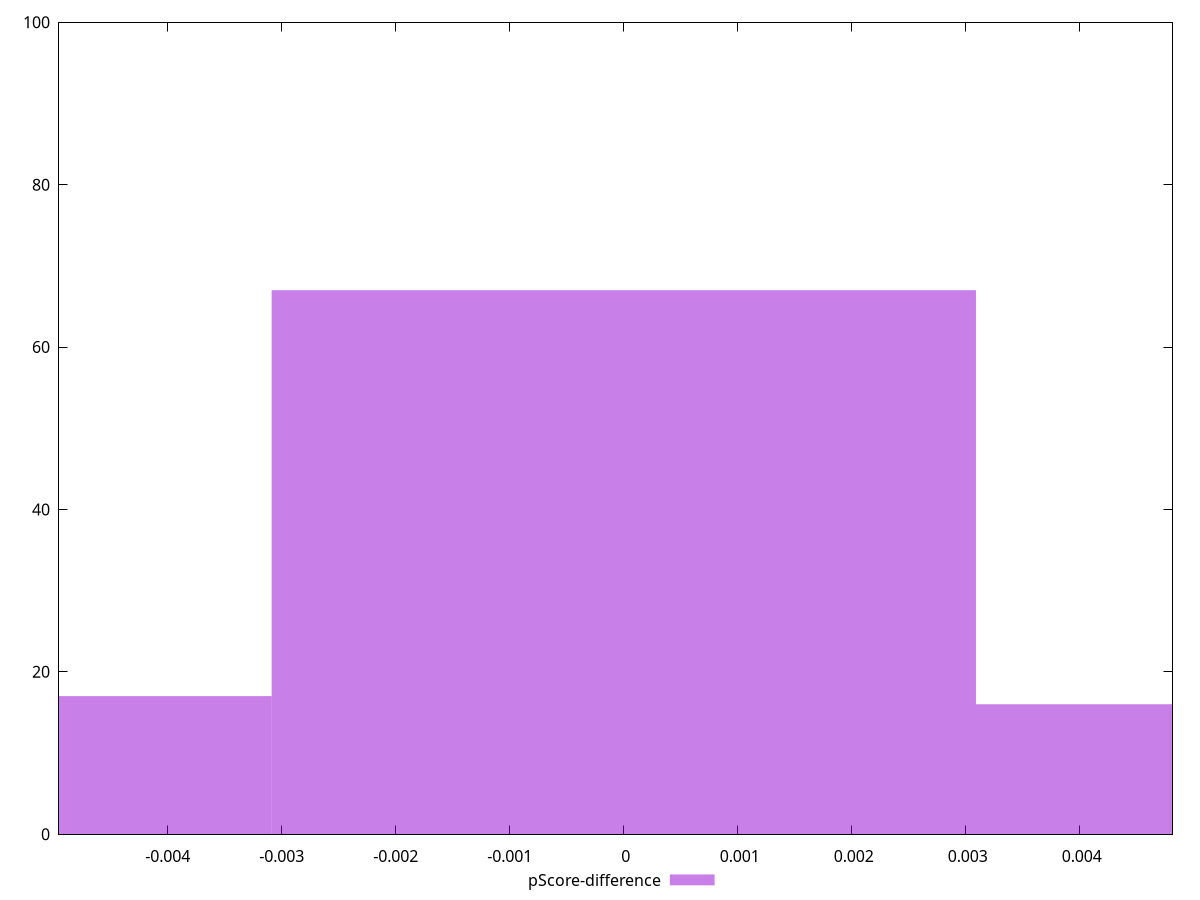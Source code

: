 reset

$pScoreDifference <<EOF
-0.0061775318211903865 17
0.0061775318211903865 16
0 67
EOF

set key outside below
set boxwidth 0.0061775318211903865
set xrange [-0.004954001432367128:0.00481266734810204]
set yrange [0:100]
set trange [0:100]
set style fill transparent solid 0.5 noborder
set terminal svg size 640, 490 enhanced background rgb 'white'
set output "report_00015_2021-02-09T16-11-33.973Z/first-contentful-paint/samples/pages+cached+noadtech+nomedia/pScore-difference/histogram.svg"

plot $pScoreDifference title "pScore-difference" with boxes

reset
